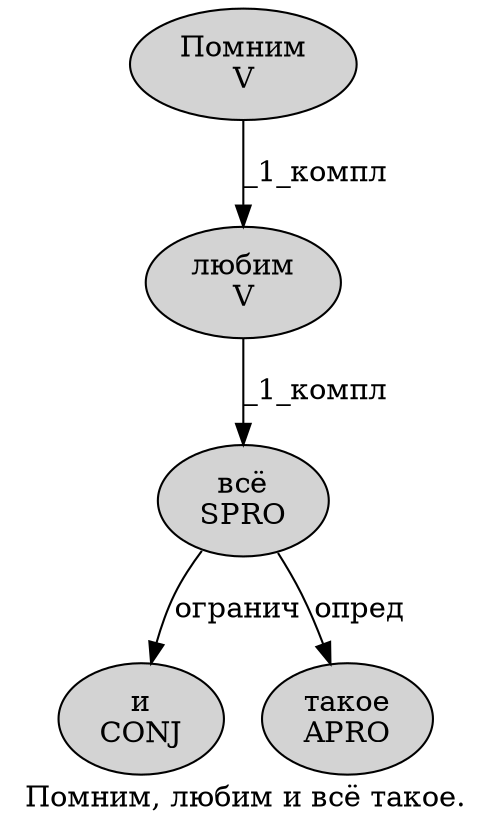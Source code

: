 digraph SENTENCE_4307 {
	graph [label="Помним, любим и всё такое."]
	node [style=filled]
		0 [label="Помним
V" color="" fillcolor=lightgray penwidth=1 shape=ellipse]
		2 [label="любим
V" color="" fillcolor=lightgray penwidth=1 shape=ellipse]
		3 [label="и
CONJ" color="" fillcolor=lightgray penwidth=1 shape=ellipse]
		4 [label="всё
SPRO" color="" fillcolor=lightgray penwidth=1 shape=ellipse]
		5 [label="такое
APRO" color="" fillcolor=lightgray penwidth=1 shape=ellipse]
			2 -> 4 [label="_1_компл"]
			4 -> 3 [label="огранич"]
			4 -> 5 [label="опред"]
			0 -> 2 [label="_1_компл"]
}
